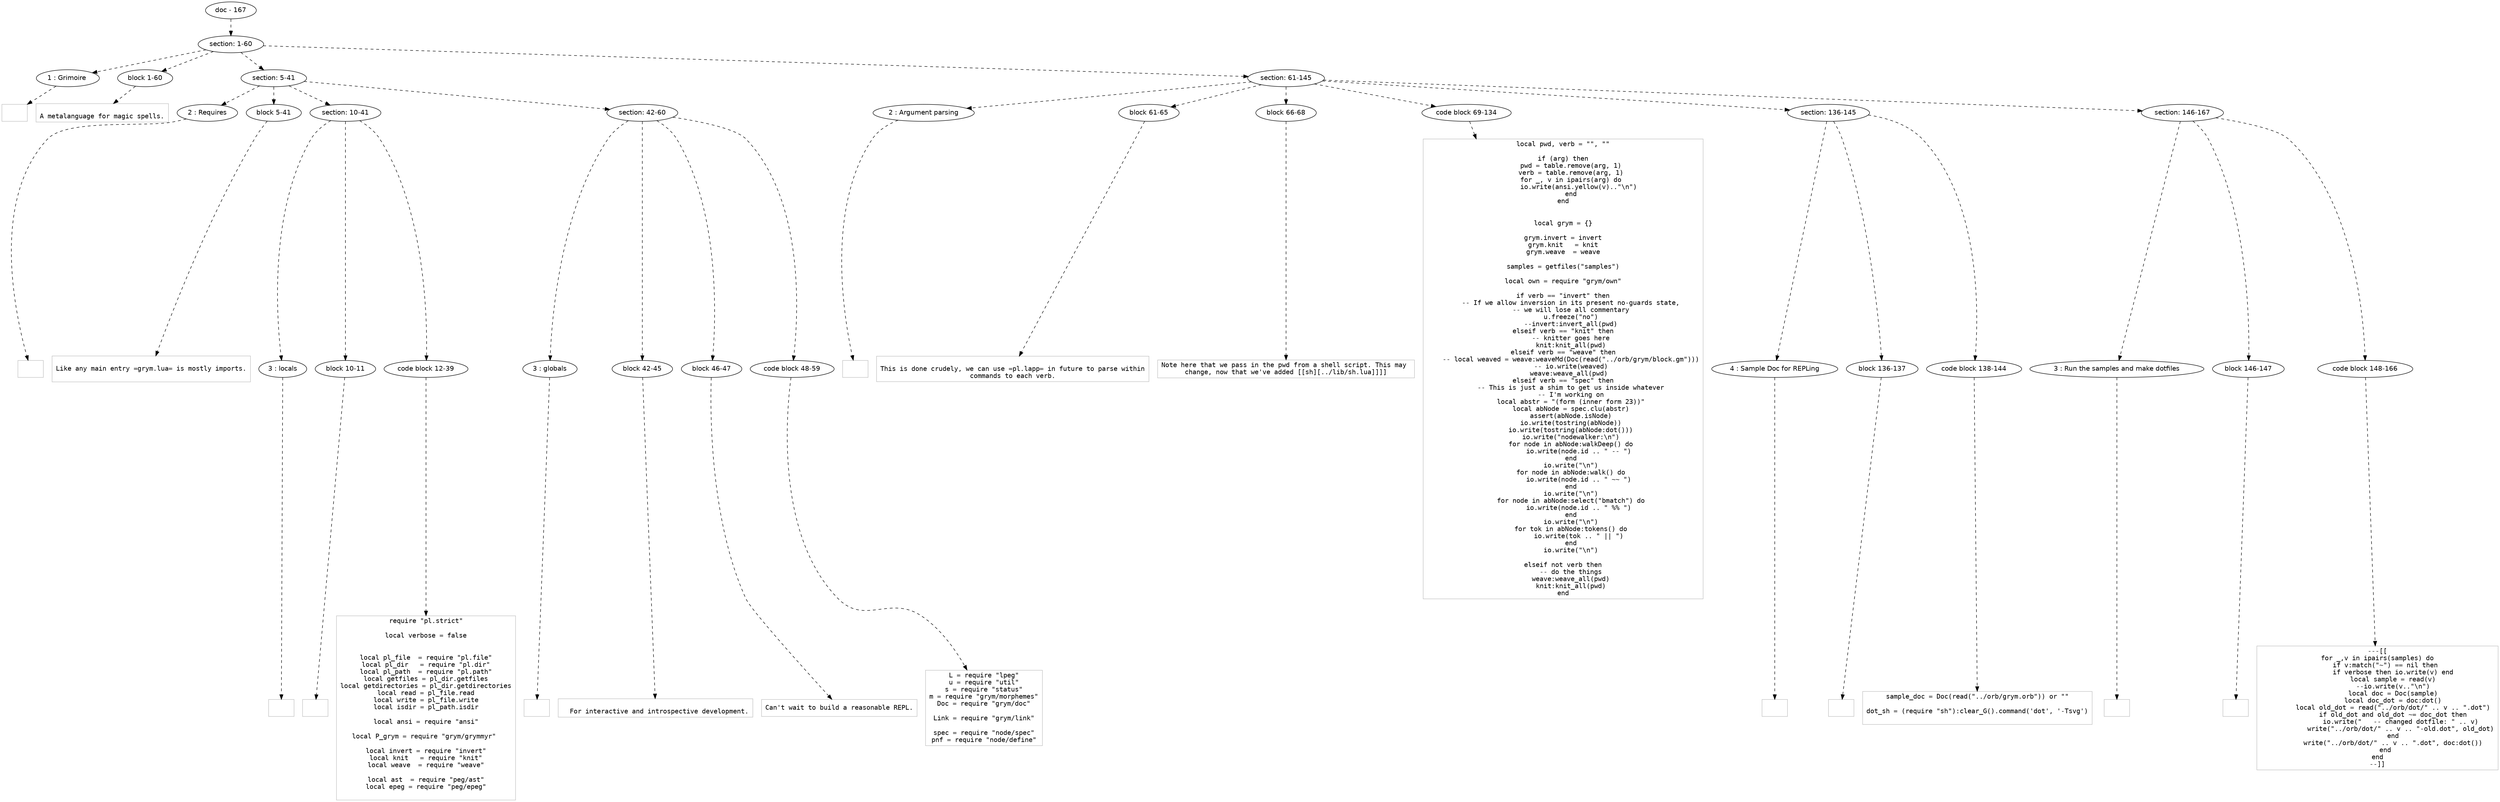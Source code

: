 digraph hierarchy {

node [fontname=Helvetica]
edge [style=dashed]

doc_0 [label="doc - 167"]


doc_0 -> { section_1}
{rank=same; section_1}

section_1 [label="section: 1-60"]


section_1 -> { header_2 block_3 section_4 section_5}
{rank=same; header_2 block_3 section_4 section_5}

header_2 [label="1 : Grimoire "]

block_3 [label="block 1-60"]

section_4 [label="section: 5-41"]

section_5 [label="section: 61-145"]


header_2 -> leaf_6
leaf_6  [color=Gray,shape=rectangle,fontname=Inconsolata,label=""]
block_3 -> leaf_7
leaf_7  [color=Gray,shape=rectangle,fontname=Inconsolata,label="
A metalanguage for magic spells.
"]
section_4 -> { header_8 block_9 section_10 section_11}
{rank=same; header_8 block_9 section_10 section_11}

header_8 [label="2 : Requires"]

block_9 [label="block 5-41"]

section_10 [label="section: 10-41"]

section_11 [label="section: 42-60"]


header_8 -> leaf_12
leaf_12  [color=Gray,shape=rectangle,fontname=Inconsolata,label=""]
block_9 -> leaf_13
leaf_13  [color=Gray,shape=rectangle,fontname=Inconsolata,label="
Like any main entry =grym.lua= is mostly imports.

"]
section_10 -> { header_14 block_15 codeblock_16}
{rank=same; header_14 block_15 codeblock_16}

header_14 [label="3 : locals"]

block_15 [label="block 10-11"]

codeblock_16 [label="code block 12-39"]


header_14 -> leaf_17
leaf_17  [color=Gray,shape=rectangle,fontname=Inconsolata,label=""]
block_15 -> leaf_18
leaf_18  [color=Gray,shape=rectangle,fontname=Inconsolata,label=""]
codeblock_16 -> leaf_19
leaf_19  [color=Gray,shape=rectangle,fontname=Inconsolata,label="require \"pl.strict\"

local verbose = false


local pl_file  = require \"pl.file\"
local pl_dir   = require \"pl.dir\"
local pl_path  = require \"pl.path\"
local getfiles = pl_dir.getfiles
local getdirectories = pl_dir.getdirectories
local read = pl_file.read
local write = pl_file.write
local isdir = pl_path.isdir

local ansi = require \"ansi\"

local P_grym = require \"grym/grymmyr\" 

local invert = require \"invert\"
local knit   = require \"knit\"
local weave  = require \"weave\"

local ast  = require \"peg/ast\"
local epeg = require \"peg/epeg\"

"]
section_11 -> { header_20 block_21 block_22 codeblock_23}
{rank=same; header_20 block_21 block_22 codeblock_23}

header_20 [label="3 : globals"]

block_21 [label="block 42-45"]

block_22 [label="block 46-47"]

codeblock_23 [label="code block 48-59"]


header_20 -> leaf_24
leaf_24  [color=Gray,shape=rectangle,fontname=Inconsolata,label=""]
block_21 -> leaf_25
leaf_25  [color=Gray,shape=rectangle,fontname=Inconsolata,label="
  For interactive and introspective development.
"]
block_22 -> leaf_26
leaf_26  [color=Gray,shape=rectangle,fontname=Inconsolata,label="Can't wait to build a reasonable REPL.
"]
codeblock_23 -> leaf_27
leaf_27  [color=Gray,shape=rectangle,fontname=Inconsolata,label="L = require \"lpeg\"
u = require \"util\"
s = require \"status\"
m = require \"grym/morphemes\"
Doc = require \"grym/doc\"

Link = require \"grym/link\"

spec = require \"node/spec\"
pnf = require \"node/define\""]
section_5 -> { header_28 block_29 block_30 codeblock_31 section_32 section_33}
{rank=same; header_28 block_29 block_30 codeblock_31 section_32 section_33}

header_28 [label="2 : Argument parsing"]

block_29 [label="block 61-65"]

block_30 [label="block 66-68"]

codeblock_31 [label="code block 69-134"]

section_32 [label="section: 136-145"]

section_33 [label="section: 146-167"]


header_28 -> leaf_34
leaf_34  [color=Gray,shape=rectangle,fontname=Inconsolata,label=""]
block_29 -> leaf_35
leaf_35  [color=Gray,shape=rectangle,fontname=Inconsolata,label="
This is done crudely, we can use =pl.lapp= in future to parse within
commands to each verb.
"]
block_30 -> leaf_36
leaf_36  [color=Gray,shape=rectangle,fontname=Inconsolata,label="Note here that we pass in the pwd from a shell script. This may 
change, now that we've added [[sh][../lib/sh.lua]]]]
"]
codeblock_31 -> leaf_37
leaf_37  [color=Gray,shape=rectangle,fontname=Inconsolata,label="local pwd, verb = \"\", \"\"

if (arg) then
    pwd = table.remove(arg, 1)
    verb = table.remove(arg, 1)
    for _, v in ipairs(arg) do
        io.write(ansi.yellow(v)..\"\\n\")
    end
end


local grym = {}

grym.invert = invert
grym.knit   = knit
grym.weave  = weave

samples = getfiles(\"samples\")

local own = require \"grym/own\"

if verb == \"invert\" then
    -- If we allow inversion in its present no-guards state,
    -- we will lose all commentary
    u.freeze(\"no\")
    --invert:invert_all(pwd)
elseif verb == \"knit\" then
    -- knitter goes here
    knit:knit_all(pwd)
elseif verb == \"weave\" then
    -- local weaved = weave:weaveMd(Doc(read(\"../orb/grym/block.gm\")))
    -- io.write(weaved)
    weave:weave_all(pwd) 
elseif verb == \"spec\" then
    -- This is just a shim to get us inside whatever
    -- I'm working on
    local abstr = \"(form (inner form 23))\"
    local abNode = spec.clu(abstr)
    assert(abNode.isNode)
    io.write(tostring(abNode))
    io.write(tostring(abNode:dot()))
    io.write(\"nodewalker:\\n\")
    for node in abNode:walkDeep() do
        io.write(node.id .. \" -- \")
    end
    io.write(\"\\n\")
    for node in abNode:walk() do
        io.write(node.id .. \" ~~ \")
    end
    io.write(\"\\n\")
    for node in abNode:select(\"bmatch\") do
        io.write(node.id .. \" %% \")
    end
    io.write(\"\\n\")
    for tok in abNode:tokens() do
        io.write(tok .. \" || \")
    end
    io.write(\"\\n\")

elseif not verb then
    -- do the things
    weave:weave_all(pwd)
    knit:knit_all(pwd)
end"]
section_32 -> { header_38 block_39 codeblock_40}
{rank=same; header_38 block_39 codeblock_40}

header_38 [label="4 : Sample Doc for REPLing"]

block_39 [label="block 136-137"]

codeblock_40 [label="code block 138-144"]


header_38 -> leaf_41
leaf_41  [color=Gray,shape=rectangle,fontname=Inconsolata,label=""]
block_39 -> leaf_42
leaf_42  [color=Gray,shape=rectangle,fontname=Inconsolata,label=""]
codeblock_40 -> leaf_43
leaf_43  [color=Gray,shape=rectangle,fontname=Inconsolata,label="sample_doc = Doc(read(\"../orb/grym.orb\")) or \"\"

dot_sh = (require \"sh\"):clear_G().command('dot', '-Tsvg')

"]
section_33 -> { header_44 block_45 codeblock_46}
{rank=same; header_44 block_45 codeblock_46}

header_44 [label="3 : Run the samples and make dotfiles"]

block_45 [label="block 146-147"]

codeblock_46 [label="code block 148-166"]


header_44 -> leaf_47
leaf_47  [color=Gray,shape=rectangle,fontname=Inconsolata,label=""]
block_45 -> leaf_48
leaf_48  [color=Gray,shape=rectangle,fontname=Inconsolata,label=""]
codeblock_46 -> leaf_49
leaf_49  [color=Gray,shape=rectangle,fontname=Inconsolata,label="---[[
for _,v in ipairs(samples) do
    if v:match(\"~\") == nil then
        if verbose then io.write(v) end
        local sample = read(v)
        --io.write(v..\"\\n\")
        local doc = Doc(sample)
        local doc_dot = doc:dot()
        local old_dot = read(\"../orb/dot/\" .. v .. \".dot\")
        if old_dot and old_dot ~= doc_dot then
            io.write(\"   -- changed dotfile: \" .. v)
            write(\"../orb/dot/\" .. v .. \"-old.dot\", old_dot)
        end
        write(\"../orb/dot/\" .. v .. \".dot\", doc:dot())
    end
end
--]]"]

}
